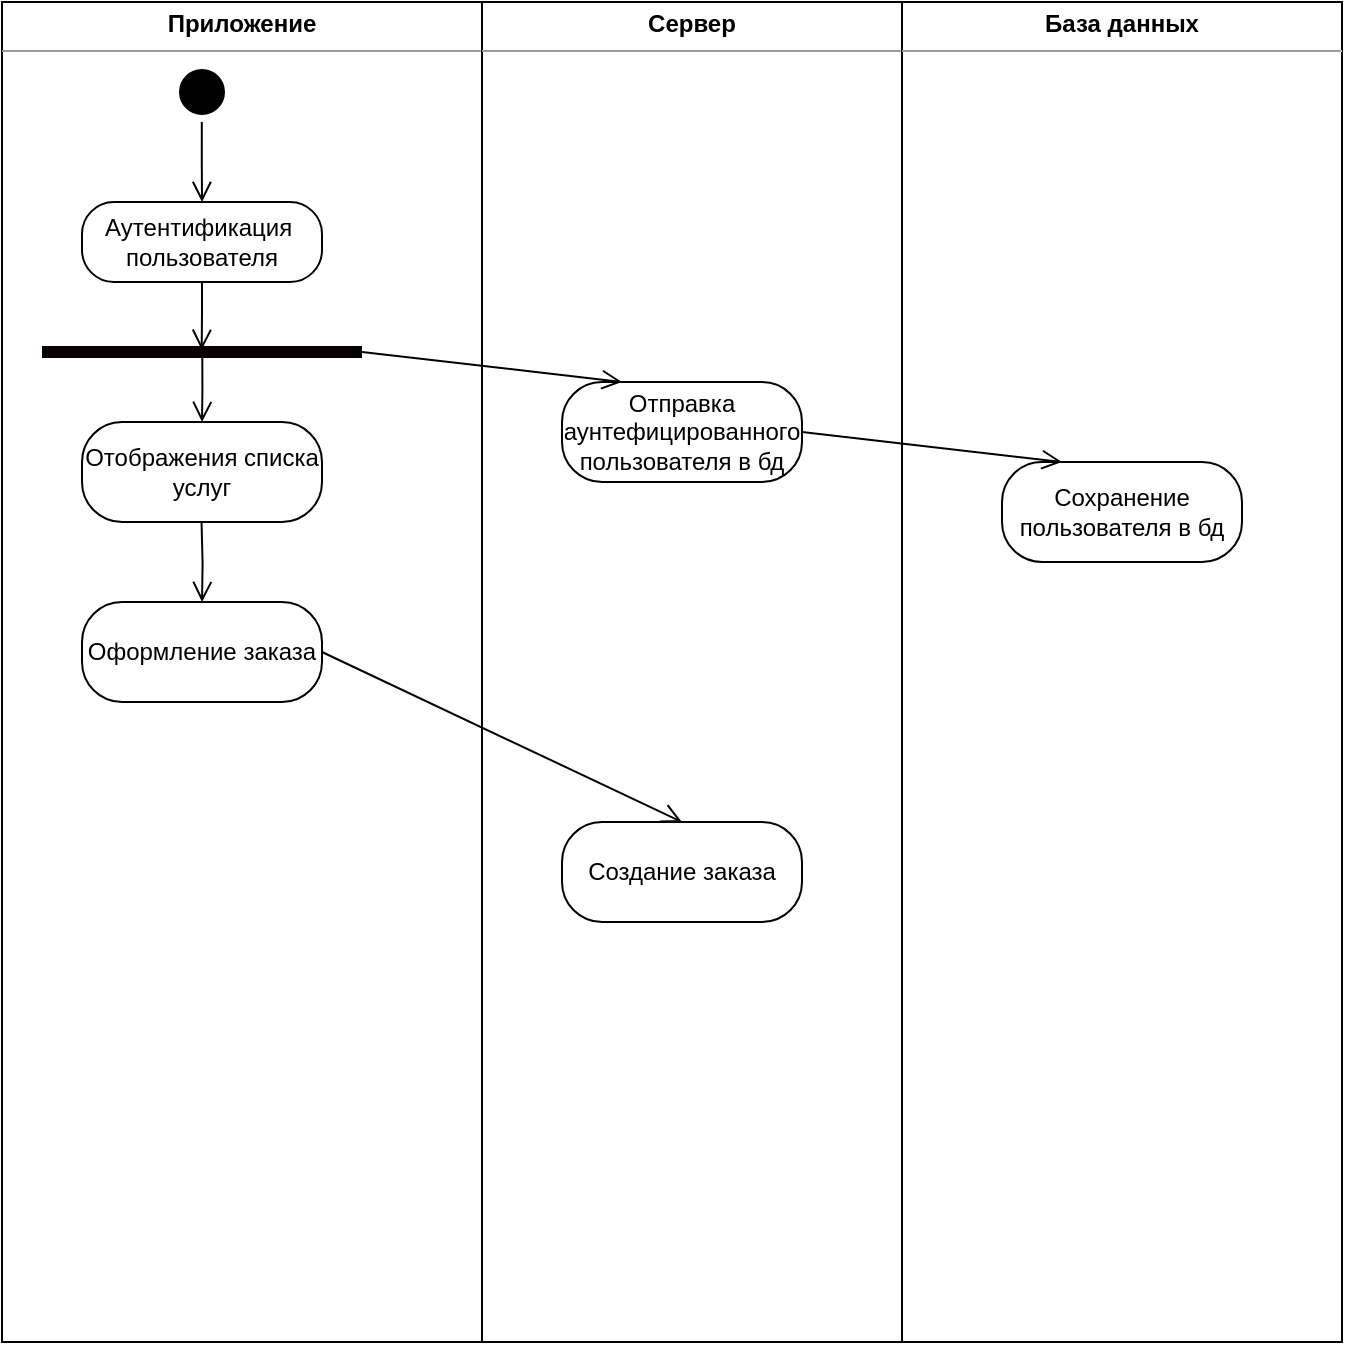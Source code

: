 <mxfile version="21.5.0" type="github">
  <diagram name="Page-1" id="2YBvvXClWsGukQMizWep">
    <mxGraphModel dx="779" dy="370" grid="1" gridSize="10" guides="1" tooltips="1" connect="1" arrows="1" fold="1" page="1" pageScale="1" pageWidth="850" pageHeight="1100" math="0" shadow="0">
      <root>
        <mxCell id="0" />
        <mxCell id="1" parent="0" />
        <mxCell id="hHtsJqwN4T3GH6VucC0o-9" value="&lt;p style=&quot;margin:0px;margin-top:4px;text-align:center;&quot;&gt;&lt;b&gt;Приложение&lt;/b&gt;&lt;/p&gt;&lt;hr size=&quot;1&quot;&gt;&lt;div style=&quot;height:2px;&quot;&gt;&lt;/div&gt;" style="verticalAlign=top;align=left;overflow=fill;fontSize=12;fontFamily=Helvetica;html=1;whiteSpace=wrap;" vertex="1" parent="1">
          <mxGeometry x="20" y="10" width="240" height="670" as="geometry" />
        </mxCell>
        <mxCell id="hHtsJqwN4T3GH6VucC0o-10" value="&lt;p style=&quot;margin:0px;margin-top:4px;text-align:center;&quot;&gt;&lt;b&gt;Сервер&lt;/b&gt;&lt;/p&gt;&lt;hr size=&quot;1&quot;&gt;&lt;div style=&quot;height:2px;&quot;&gt;&lt;/div&gt;" style="verticalAlign=top;align=left;overflow=fill;fontSize=12;fontFamily=Helvetica;html=1;whiteSpace=wrap;" vertex="1" parent="1">
          <mxGeometry x="260" y="10" width="210" height="670" as="geometry" />
        </mxCell>
        <mxCell id="hHtsJqwN4T3GH6VucC0o-11" value="&lt;p style=&quot;margin:0px;margin-top:4px;text-align:center;&quot;&gt;&lt;b&gt;База данных&lt;/b&gt;&lt;/p&gt;&lt;hr size=&quot;1&quot;&gt;&lt;div style=&quot;height:2px;&quot;&gt;&lt;/div&gt;" style="verticalAlign=top;align=left;overflow=fill;fontSize=12;fontFamily=Helvetica;html=1;whiteSpace=wrap;" vertex="1" parent="1">
          <mxGeometry x="470" y="10" width="220" height="670" as="geometry" />
        </mxCell>
        <mxCell id="hHtsJqwN4T3GH6VucC0o-12" value="" style="ellipse;html=1;shape=startState;fillColor=#000000;strokeColor=#050000;" vertex="1" parent="1">
          <mxGeometry x="105" y="40" width="30" height="30" as="geometry" />
        </mxCell>
        <mxCell id="hHtsJqwN4T3GH6VucC0o-13" value="" style="edgeStyle=orthogonalEdgeStyle;html=1;verticalAlign=bottom;endArrow=open;endSize=8;strokeColor=#000000;rounded=0;entryX=0.5;entryY=0;entryDx=0;entryDy=0;" edge="1" parent="1" target="hHtsJqwN4T3GH6VucC0o-17">
          <mxGeometry relative="1" as="geometry">
            <mxPoint x="119.86" y="120" as="targetPoint" />
            <mxPoint x="119.91" y="70.0" as="sourcePoint" />
            <Array as="points">
              <mxPoint x="120" y="91" />
              <mxPoint x="120" y="91" />
            </Array>
          </mxGeometry>
        </mxCell>
        <mxCell id="hHtsJqwN4T3GH6VucC0o-17" value="Аутентификация&amp;nbsp;&lt;br&gt;пользователя" style="rounded=1;whiteSpace=wrap;html=1;arcSize=40;fontColor=#000000;fillColor=#FFFFFF;strokeColor=#050000;" vertex="1" parent="1">
          <mxGeometry x="60" y="110" width="120" height="40" as="geometry" />
        </mxCell>
        <mxCell id="hHtsJqwN4T3GH6VucC0o-18" value="" style="edgeStyle=orthogonalEdgeStyle;html=1;verticalAlign=bottom;endArrow=open;endSize=8;strokeColor=#000000;rounded=0;entryX=0.499;entryY=0.392;entryDx=0;entryDy=0;entryPerimeter=0;" edge="1" source="hHtsJqwN4T3GH6VucC0o-17" parent="1" target="hHtsJqwN4T3GH6VucC0o-19">
          <mxGeometry relative="1" as="geometry">
            <mxPoint x="120" y="180" as="targetPoint" />
          </mxGeometry>
        </mxCell>
        <mxCell id="hHtsJqwN4T3GH6VucC0o-19" value="" style="shape=line;html=1;strokeWidth=6;strokeColor=#080000;" vertex="1" parent="1">
          <mxGeometry x="40" y="180" width="160" height="10" as="geometry" />
        </mxCell>
        <mxCell id="hHtsJqwN4T3GH6VucC0o-20" value="" style="edgeStyle=orthogonalEdgeStyle;html=1;verticalAlign=bottom;endArrow=open;endSize=8;strokeColor=#080000;rounded=0;exitX=0.501;exitY=0.743;exitDx=0;exitDy=0;exitPerimeter=0;entryX=0.5;entryY=0;entryDx=0;entryDy=0;" edge="1" source="hHtsJqwN4T3GH6VucC0o-19" parent="1" target="hHtsJqwN4T3GH6VucC0o-24">
          <mxGeometry relative="1" as="geometry">
            <mxPoint x="120" y="250" as="targetPoint" />
            <Array as="points" />
          </mxGeometry>
        </mxCell>
        <mxCell id="hHtsJqwN4T3GH6VucC0o-22" value="Отправка аунтефицированного пользователя в бд" style="rounded=1;whiteSpace=wrap;html=1;arcSize=40;fontColor=#000000;fillColor=#FFFFFF;strokeColor=#050000;" vertex="1" parent="1">
          <mxGeometry x="300" y="200" width="120" height="50" as="geometry" />
        </mxCell>
        <mxCell id="hHtsJqwN4T3GH6VucC0o-23" value="" style="html=1;verticalAlign=bottom;endArrow=open;endSize=8;strokeColor=#000000;rounded=0;entryX=0.25;entryY=0;entryDx=0;entryDy=0;exitX=1;exitY=0.5;exitDx=0;exitDy=0;exitPerimeter=0;" edge="1" parent="1" source="hHtsJqwN4T3GH6VucC0o-19" target="hHtsJqwN4T3GH6VucC0o-22">
          <mxGeometry relative="1" as="geometry">
            <mxPoint x="130" y="194" as="targetPoint" />
            <mxPoint x="130" y="160" as="sourcePoint" />
          </mxGeometry>
        </mxCell>
        <mxCell id="hHtsJqwN4T3GH6VucC0o-24" value="Отображения списка услуг" style="rounded=1;whiteSpace=wrap;html=1;arcSize=40;fontColor=#000000;fillColor=#FFFFFF;strokeColor=#050000;" vertex="1" parent="1">
          <mxGeometry x="60" y="220" width="120" height="50" as="geometry" />
        </mxCell>
        <mxCell id="hHtsJqwN4T3GH6VucC0o-25" value="Оформление заказа" style="rounded=1;whiteSpace=wrap;html=1;arcSize=40;fontColor=#000000;fillColor=#FFFFFF;strokeColor=#050000;" vertex="1" parent="1">
          <mxGeometry x="60" y="310" width="120" height="50" as="geometry" />
        </mxCell>
        <mxCell id="hHtsJqwN4T3GH6VucC0o-26" value="Сохранение пользователя в бд" style="rounded=1;whiteSpace=wrap;html=1;arcSize=40;fontColor=#000000;fillColor=#FFFFFF;strokeColor=#050000;" vertex="1" parent="1">
          <mxGeometry x="520" y="240" width="120" height="50" as="geometry" />
        </mxCell>
        <mxCell id="hHtsJqwN4T3GH6VucC0o-27" value="" style="edgeStyle=orthogonalEdgeStyle;html=1;verticalAlign=bottom;endArrow=open;endSize=8;strokeColor=#080000;rounded=0;exitX=0.501;exitY=0.743;exitDx=0;exitDy=0;exitPerimeter=0;entryX=0.5;entryY=0;entryDx=0;entryDy=0;" edge="1" parent="1" target="hHtsJqwN4T3GH6VucC0o-25">
          <mxGeometry relative="1" as="geometry">
            <mxPoint x="119.77" y="303" as="targetPoint" />
            <mxPoint x="119.77" y="270" as="sourcePoint" />
            <Array as="points" />
          </mxGeometry>
        </mxCell>
        <mxCell id="hHtsJqwN4T3GH6VucC0o-28" value="Создание заказа" style="rounded=1;whiteSpace=wrap;html=1;arcSize=40;fontColor=#000000;fillColor=#FFFFFF;strokeColor=#050000;" vertex="1" parent="1">
          <mxGeometry x="300" y="420" width="120" height="50" as="geometry" />
        </mxCell>
        <mxCell id="hHtsJqwN4T3GH6VucC0o-30" value="" style="html=1;verticalAlign=bottom;endArrow=open;endSize=8;strokeColor=#080000;rounded=0;exitX=1;exitY=0.5;exitDx=0;exitDy=0;entryX=0.5;entryY=0;entryDx=0;entryDy=0;" edge="1" parent="1" source="hHtsJqwN4T3GH6VucC0o-25" target="hHtsJqwN4T3GH6VucC0o-28">
          <mxGeometry relative="1" as="geometry">
            <mxPoint x="130" y="320" as="targetPoint" />
            <mxPoint x="129.77" y="280" as="sourcePoint" />
          </mxGeometry>
        </mxCell>
        <mxCell id="hHtsJqwN4T3GH6VucC0o-31" value="" style="html=1;verticalAlign=bottom;endArrow=open;endSize=8;strokeColor=#000000;rounded=0;entryX=0.25;entryY=0;entryDx=0;entryDy=0;exitX=1;exitY=0.5;exitDx=0;exitDy=0;exitPerimeter=0;" edge="1" parent="1">
          <mxGeometry relative="1" as="geometry">
            <mxPoint x="550" y="240" as="targetPoint" />
            <mxPoint x="420" y="225" as="sourcePoint" />
          </mxGeometry>
        </mxCell>
      </root>
    </mxGraphModel>
  </diagram>
</mxfile>
